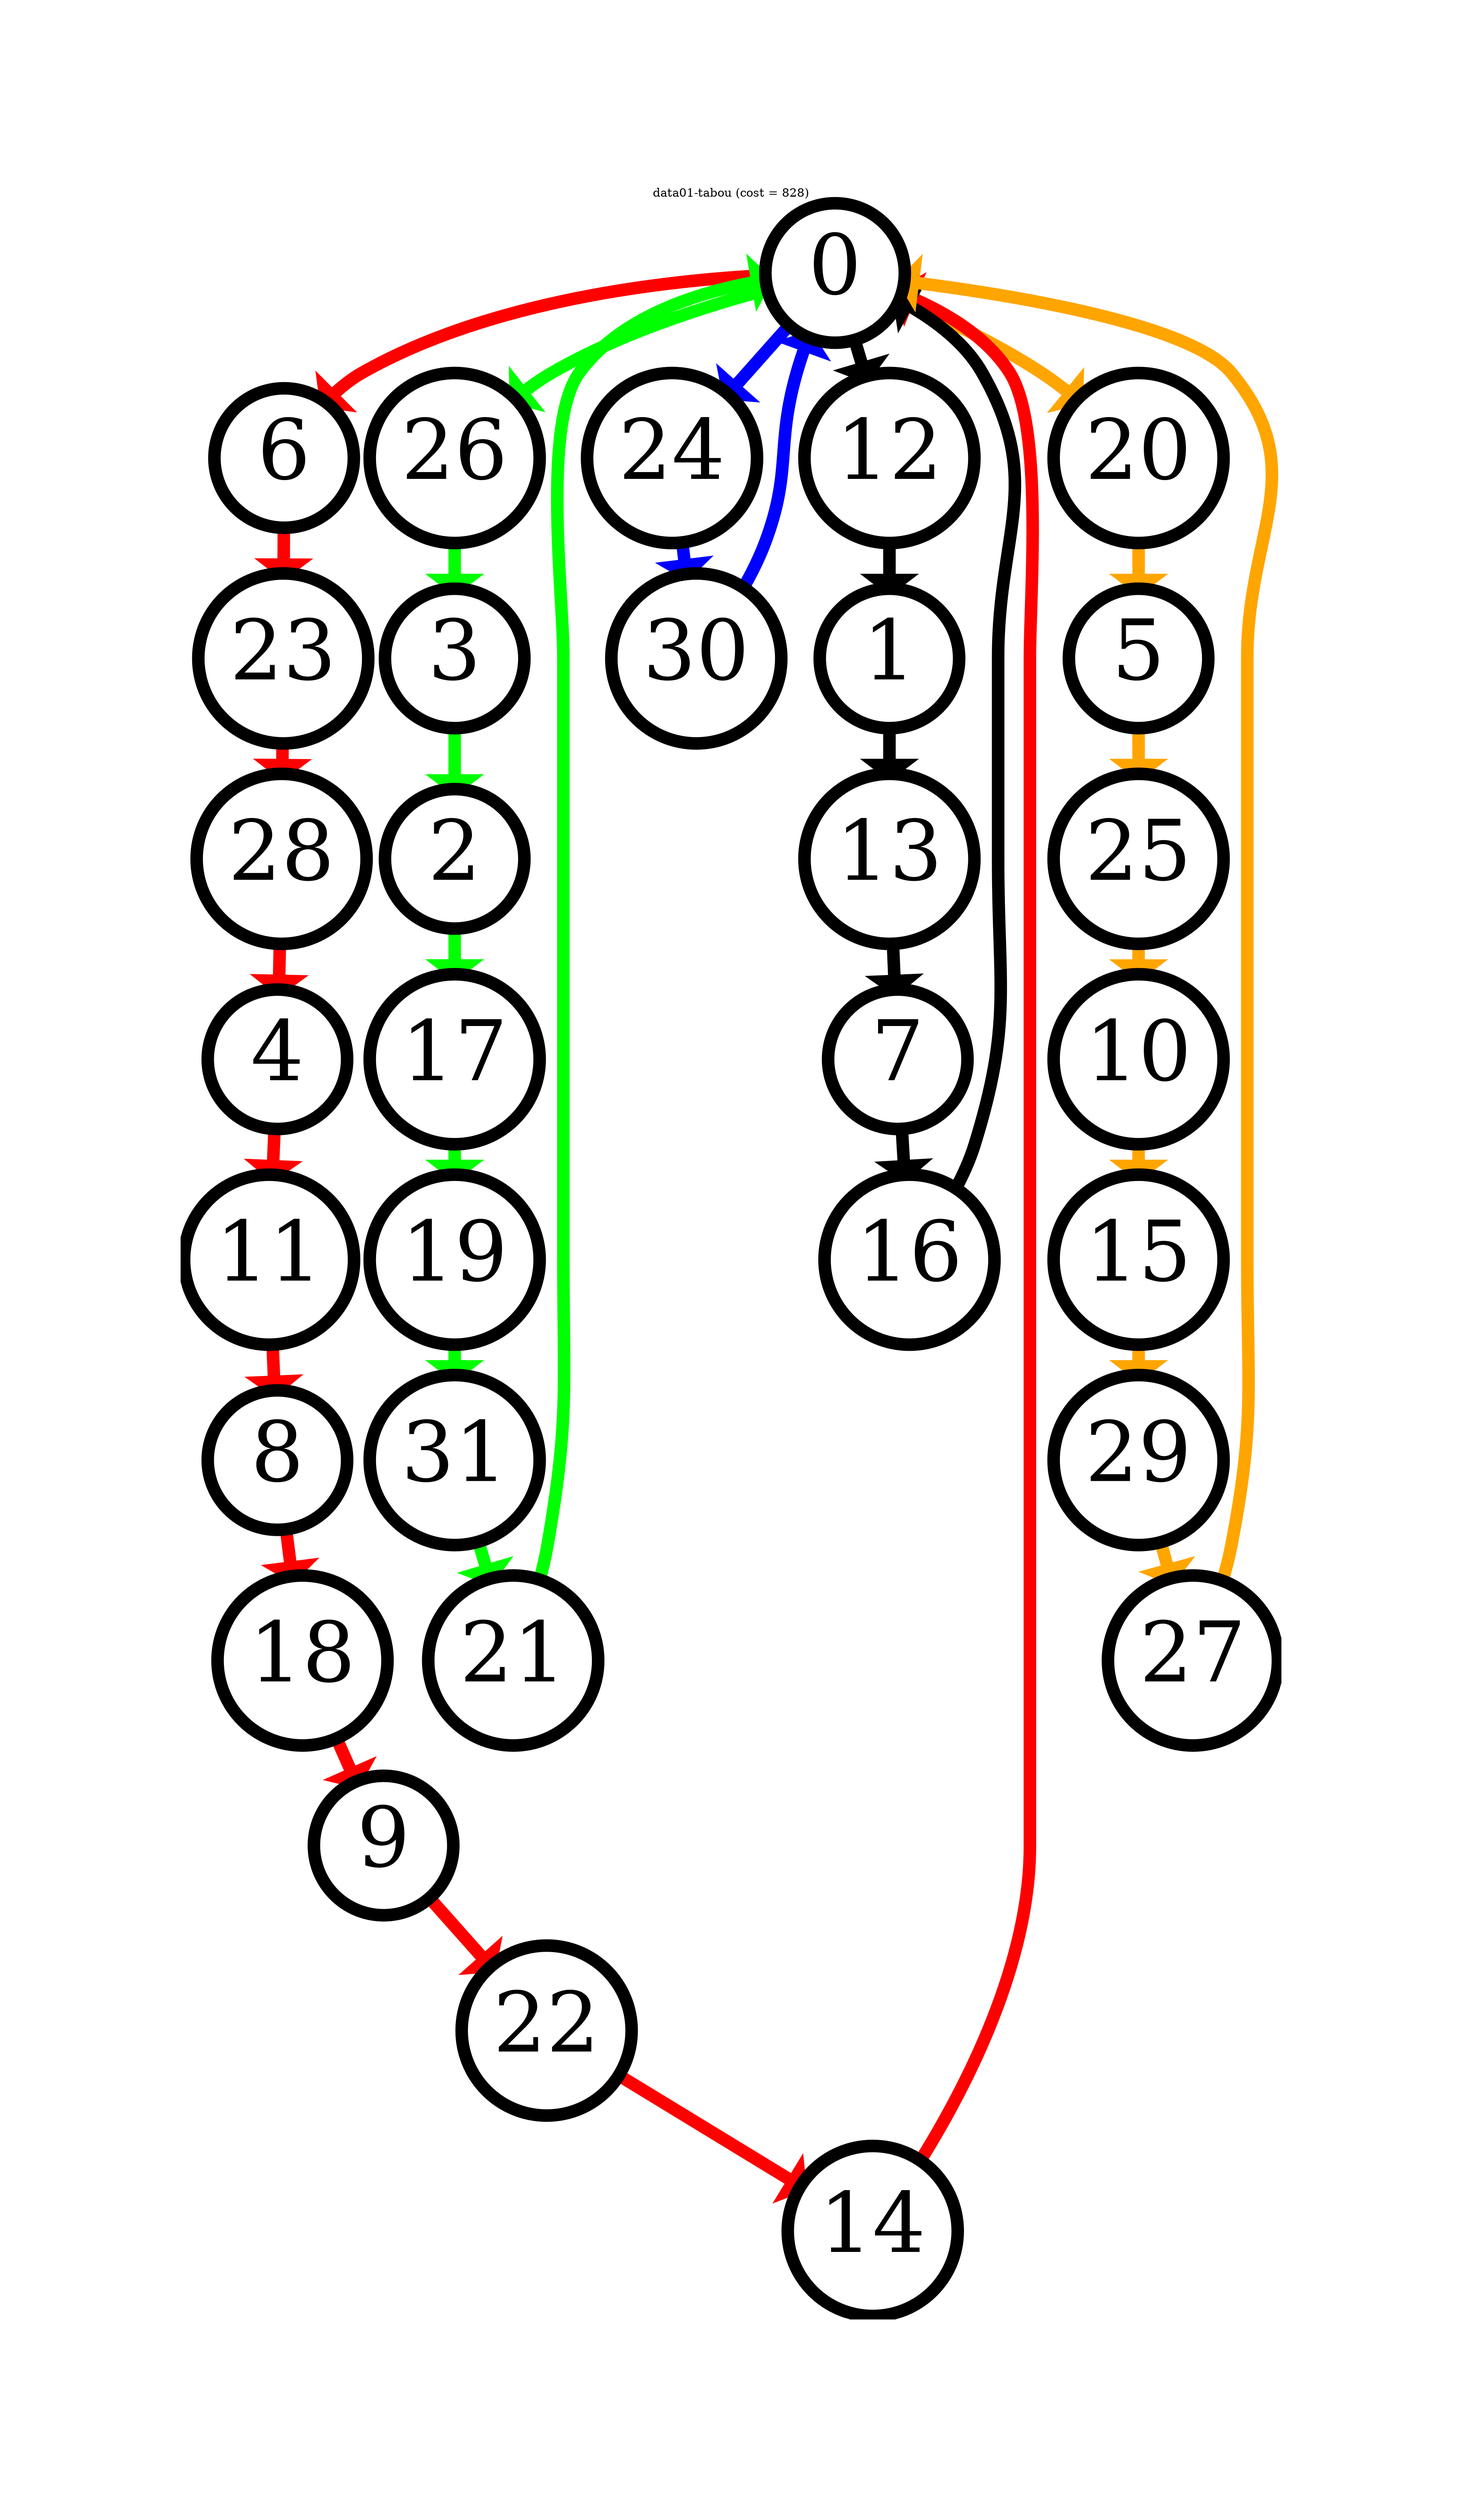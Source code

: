 digraph g {
labelloc="t";
label="data01-tabou (cost = 828)";
margin="3,3!";
outputorder="edgesfirst";
node [fontsize = 100, shape=circle, fillcolor=white, style=filled];
0 [pos = "82,76!", penwidth=15];
1 [pos = "96,44!", penwidth=15];
2 [pos = "50,5!", penwidth=15];
3 [pos = "49,8!", penwidth=15];
4 [pos = "13,7!", penwidth=15];
5 [pos = "29,89!", penwidth=15];
6 [pos = "58,30!", penwidth=15];
7 [pos = "84,39!", penwidth=15];
8 [pos = "14,24!", penwidth=15];
9 [pos = "2,39!", penwidth=15];
10 [pos = "3,82!", penwidth=15];
11 [pos = "5,10!", penwidth=15];
12 [pos = "98,52!", penwidth=15];
13 [pos = "84,25!", penwidth=15];
14 [pos = "61,59!", penwidth=15];
15 [pos = "1,65!", penwidth=15];
16 [pos = "88,51!", penwidth=15];
17 [pos = "91,2!", penwidth=15];
18 [pos = "19,32!", penwidth=15];
19 [pos = "93,3!", penwidth=15];
20 [pos = "50,93!", penwidth=15];
21 [pos = "98,14!", penwidth=15];
22 [pos = "5,42!", penwidth=15];
23 [pos = "42,9!", penwidth=15];
24 [pos = "61,62!", penwidth=15];
25 [pos = "9,97!", penwidth=15];
26 [pos = "80,55!", penwidth=15];
27 [pos = "57,69!", penwidth=15];
28 [pos = "23,15!", penwidth=15];
29 [pos = "20,70!", penwidth=15];
30 [pos = "85,60!", penwidth=15];
31 [pos = "98,5!", penwidth=15];
0->24 [color=blue, penwidth=15];
24->30 [color=blue, penwidth=15];
30->0 [color=blue, penwidth=15];
0->6 [color=red, penwidth=15];
6->23 [color=red, penwidth=15];
23->28 [color=red, penwidth=15];
28->4 [color=red, penwidth=15];
4->11 [color=red, penwidth=15];
11->8 [color=red, penwidth=15];
8->18 [color=red, penwidth=15];
18->9 [color=red, penwidth=15];
9->22 [color=red, penwidth=15];
22->14 [color=red, penwidth=15];
14->0 [color=red, penwidth=15];
0->12 [color=black, penwidth=15];
12->1 [color=black, penwidth=15];
1->13 [color=black, penwidth=15];
13->7 [color=black, penwidth=15];
7->16 [color=black, penwidth=15];
16->0 [color=black, penwidth=15];
0->26 [color=green, penwidth=15];
26->3 [color=green, penwidth=15];
3->2 [color=green, penwidth=15];
2->17 [color=green, penwidth=15];
17->19 [color=green, penwidth=15];
19->31 [color=green, penwidth=15];
31->21 [color=green, penwidth=15];
21->0 [color=green, penwidth=15];
0->20 [color=orange, penwidth=15];
20->5 [color=orange, penwidth=15];
5->25 [color=orange, penwidth=15];
25->10 [color=orange, penwidth=15];
10->15 [color=orange, penwidth=15];
15->29 [color=orange, penwidth=15];
29->27 [color=orange, penwidth=15];
27->0 [color=orange, penwidth=15];
}